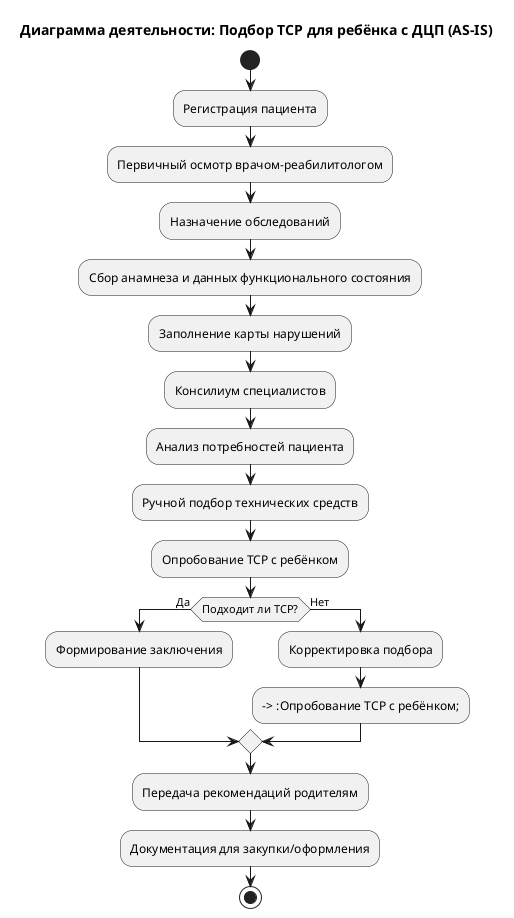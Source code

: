 @startuml
title Диаграмма деятельности: Подбор ТСР для ребёнка с ДЦП (AS-IS)

start

:Регистрация пациента;
:Первичный осмотр врачом-реабилитологом;
:Назначение обследований;
:Сбор анамнеза и данных функционального состояния;
:Заполнение карты нарушений;

:Консилиум специалистов;
:Анализ потребностей пациента;
:Ручной подбор технических средств;

:Опробование ТСР с ребёнком;
if (Подходит ли ТСР?) then (Да)
  :Формирование заключения;
else (Нет)
  :Корректировка подбора;
  --> :Опробование ТСР с ребёнком;
endif

:Передача рекомендаций родителям;
:Документация для закупки/оформления;

stop
@enduml
